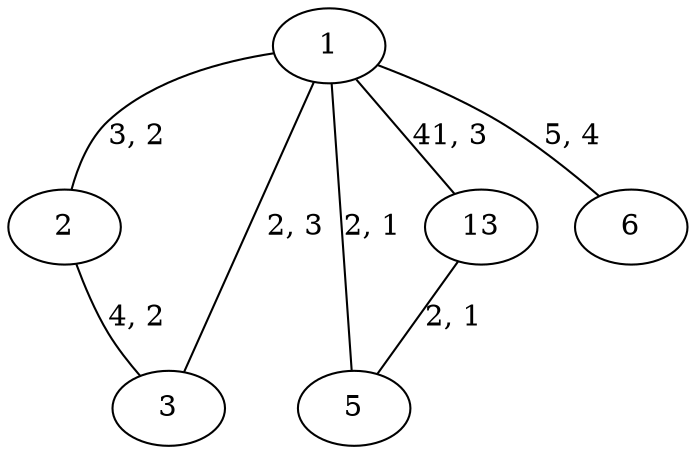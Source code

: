 graph G {
  1 -- 2 [label="3, 2"];
  1 -- 3 [label="2, 3"];
  1 -- 5 [label="2, 1"];
  1 -- 13 [label="41, 3"];
  1 -- 6 [label="5, 4"];
  2 -- 3 [label="4, 2"];
  13 -- 5 [label="2, 1"];
}
